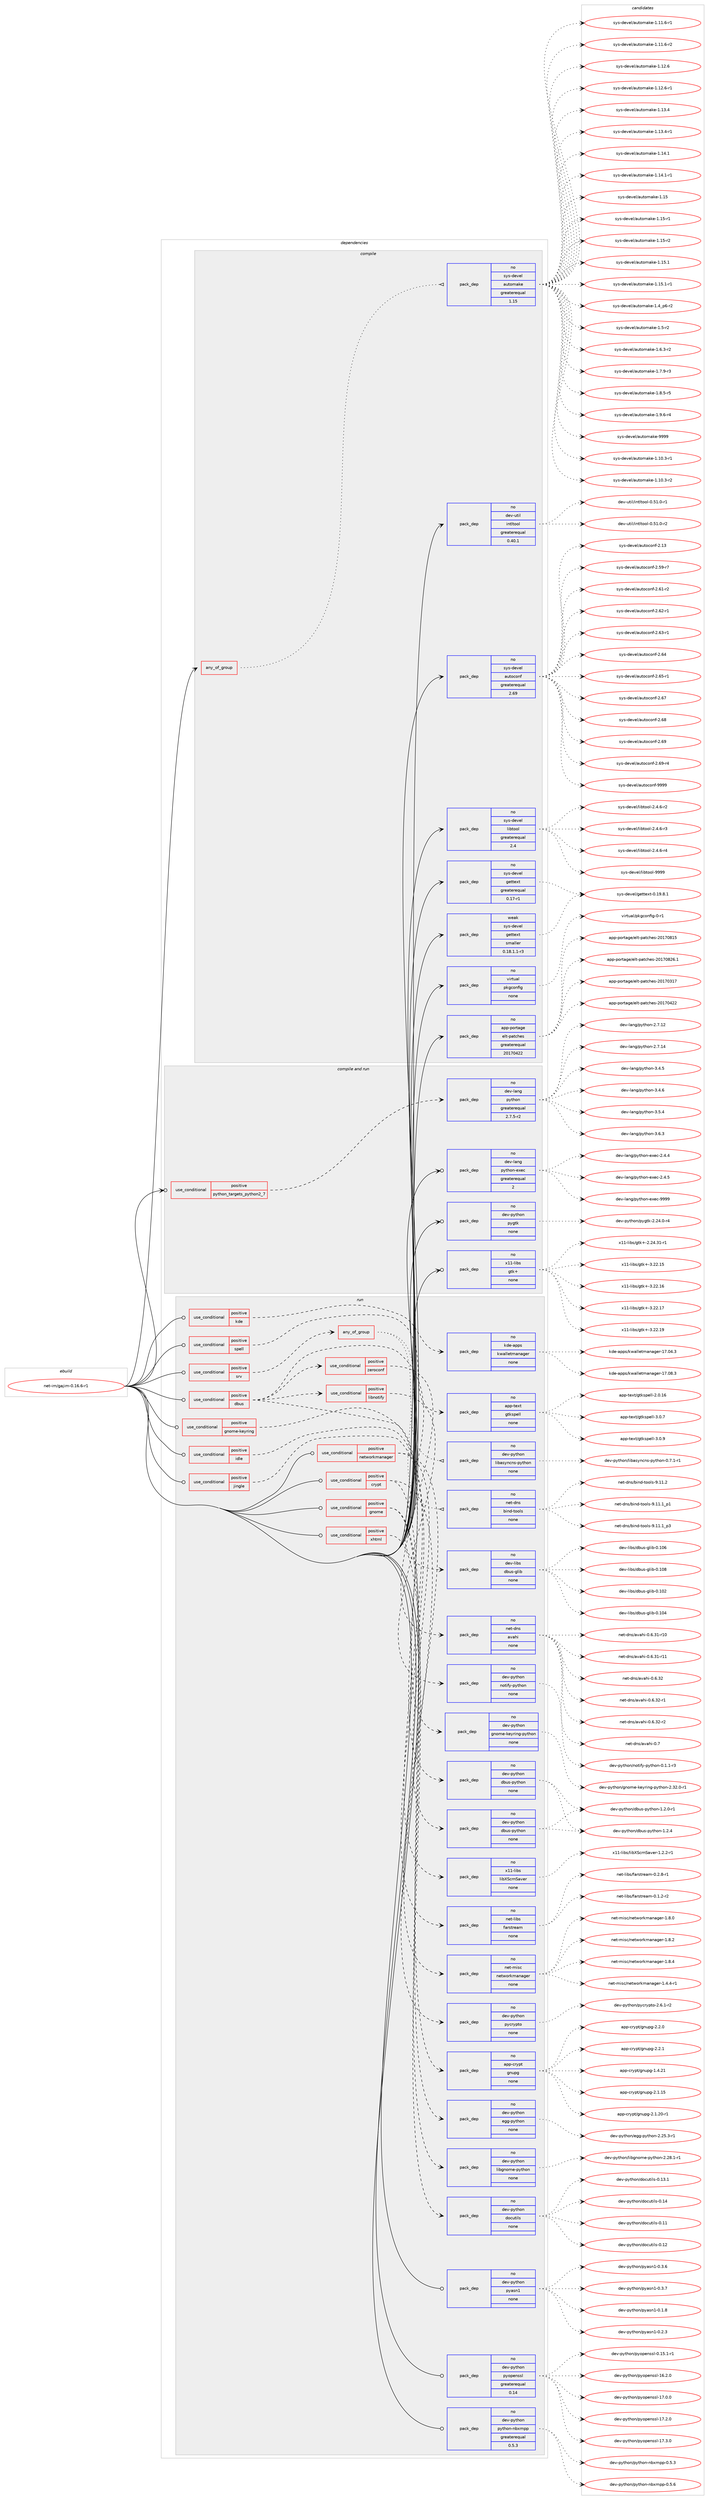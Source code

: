 digraph prolog {

# *************
# Graph options
# *************

newrank=true;
concentrate=true;
compound=true;
graph [rankdir=LR,fontname=Helvetica,fontsize=10,ranksep=1.5];#, ranksep=2.5, nodesep=0.2];
edge  [arrowhead=vee];
node  [fontname=Helvetica,fontsize=10];

# **********
# The ebuild
# **********

subgraph cluster_leftcol {
color=gray;
rank=same;
label=<<i>ebuild</i>>;
id [label="net-im/gajim-0.16.6-r1", color=red, width=4, href="../net-im/gajim-0.16.6-r1.svg"];
}

# ****************
# The dependencies
# ****************

subgraph cluster_midcol {
color=gray;
label=<<i>dependencies</i>>;
subgraph cluster_compile {
fillcolor="#eeeeee";
style=filled;
label=<<i>compile</i>>;
subgraph any6662 {
dependency412419 [label=<<TABLE BORDER="0" CELLBORDER="1" CELLSPACING="0" CELLPADDING="4"><TR><TD CELLPADDING="10">any_of_group</TD></TR></TABLE>>, shape=none, color=red];subgraph pack303533 {
dependency412420 [label=<<TABLE BORDER="0" CELLBORDER="1" CELLSPACING="0" CELLPADDING="4" WIDTH="220"><TR><TD ROWSPAN="6" CELLPADDING="30">pack_dep</TD></TR><TR><TD WIDTH="110">no</TD></TR><TR><TD>sys-devel</TD></TR><TR><TD>automake</TD></TR><TR><TD>greaterequal</TD></TR><TR><TD>1.15</TD></TR></TABLE>>, shape=none, color=blue];
}
dependency412419:e -> dependency412420:w [weight=20,style="dotted",arrowhead="oinv"];
}
id:e -> dependency412419:w [weight=20,style="solid",arrowhead="vee"];
subgraph pack303534 {
dependency412421 [label=<<TABLE BORDER="0" CELLBORDER="1" CELLSPACING="0" CELLPADDING="4" WIDTH="220"><TR><TD ROWSPAN="6" CELLPADDING="30">pack_dep</TD></TR><TR><TD WIDTH="110">no</TD></TR><TR><TD>app-portage</TD></TR><TR><TD>elt-patches</TD></TR><TR><TD>greaterequal</TD></TR><TR><TD>20170422</TD></TR></TABLE>>, shape=none, color=blue];
}
id:e -> dependency412421:w [weight=20,style="solid",arrowhead="vee"];
subgraph pack303535 {
dependency412422 [label=<<TABLE BORDER="0" CELLBORDER="1" CELLSPACING="0" CELLPADDING="4" WIDTH="220"><TR><TD ROWSPAN="6" CELLPADDING="30">pack_dep</TD></TR><TR><TD WIDTH="110">no</TD></TR><TR><TD>dev-util</TD></TR><TR><TD>intltool</TD></TR><TR><TD>greaterequal</TD></TR><TR><TD>0.40.1</TD></TR></TABLE>>, shape=none, color=blue];
}
id:e -> dependency412422:w [weight=20,style="solid",arrowhead="vee"];
subgraph pack303536 {
dependency412423 [label=<<TABLE BORDER="0" CELLBORDER="1" CELLSPACING="0" CELLPADDING="4" WIDTH="220"><TR><TD ROWSPAN="6" CELLPADDING="30">pack_dep</TD></TR><TR><TD WIDTH="110">no</TD></TR><TR><TD>sys-devel</TD></TR><TR><TD>autoconf</TD></TR><TR><TD>greaterequal</TD></TR><TR><TD>2.69</TD></TR></TABLE>>, shape=none, color=blue];
}
id:e -> dependency412423:w [weight=20,style="solid",arrowhead="vee"];
subgraph pack303537 {
dependency412424 [label=<<TABLE BORDER="0" CELLBORDER="1" CELLSPACING="0" CELLPADDING="4" WIDTH="220"><TR><TD ROWSPAN="6" CELLPADDING="30">pack_dep</TD></TR><TR><TD WIDTH="110">no</TD></TR><TR><TD>sys-devel</TD></TR><TR><TD>gettext</TD></TR><TR><TD>greaterequal</TD></TR><TR><TD>0.17-r1</TD></TR></TABLE>>, shape=none, color=blue];
}
id:e -> dependency412424:w [weight=20,style="solid",arrowhead="vee"];
subgraph pack303538 {
dependency412425 [label=<<TABLE BORDER="0" CELLBORDER="1" CELLSPACING="0" CELLPADDING="4" WIDTH="220"><TR><TD ROWSPAN="6" CELLPADDING="30">pack_dep</TD></TR><TR><TD WIDTH="110">no</TD></TR><TR><TD>sys-devel</TD></TR><TR><TD>libtool</TD></TR><TR><TD>greaterequal</TD></TR><TR><TD>2.4</TD></TR></TABLE>>, shape=none, color=blue];
}
id:e -> dependency412425:w [weight=20,style="solid",arrowhead="vee"];
subgraph pack303539 {
dependency412426 [label=<<TABLE BORDER="0" CELLBORDER="1" CELLSPACING="0" CELLPADDING="4" WIDTH="220"><TR><TD ROWSPAN="6" CELLPADDING="30">pack_dep</TD></TR><TR><TD WIDTH="110">no</TD></TR><TR><TD>virtual</TD></TR><TR><TD>pkgconfig</TD></TR><TR><TD>none</TD></TR><TR><TD></TD></TR></TABLE>>, shape=none, color=blue];
}
id:e -> dependency412426:w [weight=20,style="solid",arrowhead="vee"];
subgraph pack303540 {
dependency412427 [label=<<TABLE BORDER="0" CELLBORDER="1" CELLSPACING="0" CELLPADDING="4" WIDTH="220"><TR><TD ROWSPAN="6" CELLPADDING="30">pack_dep</TD></TR><TR><TD WIDTH="110">weak</TD></TR><TR><TD>sys-devel</TD></TR><TR><TD>gettext</TD></TR><TR><TD>smaller</TD></TR><TR><TD>0.18.1.1-r3</TD></TR></TABLE>>, shape=none, color=blue];
}
id:e -> dependency412427:w [weight=20,style="solid",arrowhead="vee"];
}
subgraph cluster_compileandrun {
fillcolor="#eeeeee";
style=filled;
label=<<i>compile and run</i>>;
subgraph cond102036 {
dependency412428 [label=<<TABLE BORDER="0" CELLBORDER="1" CELLSPACING="0" CELLPADDING="4"><TR><TD ROWSPAN="3" CELLPADDING="10">use_conditional</TD></TR><TR><TD>positive</TD></TR><TR><TD>python_targets_python2_7</TD></TR></TABLE>>, shape=none, color=red];
subgraph pack303541 {
dependency412429 [label=<<TABLE BORDER="0" CELLBORDER="1" CELLSPACING="0" CELLPADDING="4" WIDTH="220"><TR><TD ROWSPAN="6" CELLPADDING="30">pack_dep</TD></TR><TR><TD WIDTH="110">no</TD></TR><TR><TD>dev-lang</TD></TR><TR><TD>python</TD></TR><TR><TD>greaterequal</TD></TR><TR><TD>2.7.5-r2</TD></TR></TABLE>>, shape=none, color=blue];
}
dependency412428:e -> dependency412429:w [weight=20,style="dashed",arrowhead="vee"];
}
id:e -> dependency412428:w [weight=20,style="solid",arrowhead="odotvee"];
subgraph pack303542 {
dependency412430 [label=<<TABLE BORDER="0" CELLBORDER="1" CELLSPACING="0" CELLPADDING="4" WIDTH="220"><TR><TD ROWSPAN="6" CELLPADDING="30">pack_dep</TD></TR><TR><TD WIDTH="110">no</TD></TR><TR><TD>dev-lang</TD></TR><TR><TD>python-exec</TD></TR><TR><TD>greaterequal</TD></TR><TR><TD>2</TD></TR></TABLE>>, shape=none, color=blue];
}
id:e -> dependency412430:w [weight=20,style="solid",arrowhead="odotvee"];
subgraph pack303543 {
dependency412431 [label=<<TABLE BORDER="0" CELLBORDER="1" CELLSPACING="0" CELLPADDING="4" WIDTH="220"><TR><TD ROWSPAN="6" CELLPADDING="30">pack_dep</TD></TR><TR><TD WIDTH="110">no</TD></TR><TR><TD>dev-python</TD></TR><TR><TD>pygtk</TD></TR><TR><TD>none</TD></TR><TR><TD></TD></TR></TABLE>>, shape=none, color=blue];
}
id:e -> dependency412431:w [weight=20,style="solid",arrowhead="odotvee"];
subgraph pack303544 {
dependency412432 [label=<<TABLE BORDER="0" CELLBORDER="1" CELLSPACING="0" CELLPADDING="4" WIDTH="220"><TR><TD ROWSPAN="6" CELLPADDING="30">pack_dep</TD></TR><TR><TD WIDTH="110">no</TD></TR><TR><TD>x11-libs</TD></TR><TR><TD>gtk+</TD></TR><TR><TD>none</TD></TR><TR><TD></TD></TR></TABLE>>, shape=none, color=blue];
}
id:e -> dependency412432:w [weight=20,style="solid",arrowhead="odotvee"];
}
subgraph cluster_run {
fillcolor="#eeeeee";
style=filled;
label=<<i>run</i>>;
subgraph cond102037 {
dependency412433 [label=<<TABLE BORDER="0" CELLBORDER="1" CELLSPACING="0" CELLPADDING="4"><TR><TD ROWSPAN="3" CELLPADDING="10">use_conditional</TD></TR><TR><TD>positive</TD></TR><TR><TD>crypt</TD></TR></TABLE>>, shape=none, color=red];
subgraph pack303545 {
dependency412434 [label=<<TABLE BORDER="0" CELLBORDER="1" CELLSPACING="0" CELLPADDING="4" WIDTH="220"><TR><TD ROWSPAN="6" CELLPADDING="30">pack_dep</TD></TR><TR><TD WIDTH="110">no</TD></TR><TR><TD>app-crypt</TD></TR><TR><TD>gnupg</TD></TR><TR><TD>none</TD></TR><TR><TD></TD></TR></TABLE>>, shape=none, color=blue];
}
dependency412433:e -> dependency412434:w [weight=20,style="dashed",arrowhead="vee"];
subgraph pack303546 {
dependency412435 [label=<<TABLE BORDER="0" CELLBORDER="1" CELLSPACING="0" CELLPADDING="4" WIDTH="220"><TR><TD ROWSPAN="6" CELLPADDING="30">pack_dep</TD></TR><TR><TD WIDTH="110">no</TD></TR><TR><TD>dev-python</TD></TR><TR><TD>pycrypto</TD></TR><TR><TD>none</TD></TR><TR><TD></TD></TR></TABLE>>, shape=none, color=blue];
}
dependency412433:e -> dependency412435:w [weight=20,style="dashed",arrowhead="vee"];
}
id:e -> dependency412433:w [weight=20,style="solid",arrowhead="odot"];
subgraph cond102038 {
dependency412436 [label=<<TABLE BORDER="0" CELLBORDER="1" CELLSPACING="0" CELLPADDING="4"><TR><TD ROWSPAN="3" CELLPADDING="10">use_conditional</TD></TR><TR><TD>positive</TD></TR><TR><TD>dbus</TD></TR></TABLE>>, shape=none, color=red];
subgraph pack303547 {
dependency412437 [label=<<TABLE BORDER="0" CELLBORDER="1" CELLSPACING="0" CELLPADDING="4" WIDTH="220"><TR><TD ROWSPAN="6" CELLPADDING="30">pack_dep</TD></TR><TR><TD WIDTH="110">no</TD></TR><TR><TD>dev-python</TD></TR><TR><TD>dbus-python</TD></TR><TR><TD>none</TD></TR><TR><TD></TD></TR></TABLE>>, shape=none, color=blue];
}
dependency412436:e -> dependency412437:w [weight=20,style="dashed",arrowhead="vee"];
subgraph pack303548 {
dependency412438 [label=<<TABLE BORDER="0" CELLBORDER="1" CELLSPACING="0" CELLPADDING="4" WIDTH="220"><TR><TD ROWSPAN="6" CELLPADDING="30">pack_dep</TD></TR><TR><TD WIDTH="110">no</TD></TR><TR><TD>dev-libs</TD></TR><TR><TD>dbus-glib</TD></TR><TR><TD>none</TD></TR><TR><TD></TD></TR></TABLE>>, shape=none, color=blue];
}
dependency412436:e -> dependency412438:w [weight=20,style="dashed",arrowhead="vee"];
subgraph cond102039 {
dependency412439 [label=<<TABLE BORDER="0" CELLBORDER="1" CELLSPACING="0" CELLPADDING="4"><TR><TD ROWSPAN="3" CELLPADDING="10">use_conditional</TD></TR><TR><TD>positive</TD></TR><TR><TD>libnotify</TD></TR></TABLE>>, shape=none, color=red];
subgraph pack303549 {
dependency412440 [label=<<TABLE BORDER="0" CELLBORDER="1" CELLSPACING="0" CELLPADDING="4" WIDTH="220"><TR><TD ROWSPAN="6" CELLPADDING="30">pack_dep</TD></TR><TR><TD WIDTH="110">no</TD></TR><TR><TD>dev-python</TD></TR><TR><TD>notify-python</TD></TR><TR><TD>none</TD></TR><TR><TD></TD></TR></TABLE>>, shape=none, color=blue];
}
dependency412439:e -> dependency412440:w [weight=20,style="dashed",arrowhead="vee"];
}
dependency412436:e -> dependency412439:w [weight=20,style="dashed",arrowhead="vee"];
subgraph cond102040 {
dependency412441 [label=<<TABLE BORDER="0" CELLBORDER="1" CELLSPACING="0" CELLPADDING="4"><TR><TD ROWSPAN="3" CELLPADDING="10">use_conditional</TD></TR><TR><TD>positive</TD></TR><TR><TD>zeroconf</TD></TR></TABLE>>, shape=none, color=red];
subgraph pack303550 {
dependency412442 [label=<<TABLE BORDER="0" CELLBORDER="1" CELLSPACING="0" CELLPADDING="4" WIDTH="220"><TR><TD ROWSPAN="6" CELLPADDING="30">pack_dep</TD></TR><TR><TD WIDTH="110">no</TD></TR><TR><TD>net-dns</TD></TR><TR><TD>avahi</TD></TR><TR><TD>none</TD></TR><TR><TD></TD></TR></TABLE>>, shape=none, color=blue];
}
dependency412441:e -> dependency412442:w [weight=20,style="dashed",arrowhead="vee"];
}
dependency412436:e -> dependency412441:w [weight=20,style="dashed",arrowhead="vee"];
}
id:e -> dependency412436:w [weight=20,style="solid",arrowhead="odot"];
subgraph cond102041 {
dependency412443 [label=<<TABLE BORDER="0" CELLBORDER="1" CELLSPACING="0" CELLPADDING="4"><TR><TD ROWSPAN="3" CELLPADDING="10">use_conditional</TD></TR><TR><TD>positive</TD></TR><TR><TD>gnome</TD></TR></TABLE>>, shape=none, color=red];
subgraph pack303551 {
dependency412444 [label=<<TABLE BORDER="0" CELLBORDER="1" CELLSPACING="0" CELLPADDING="4" WIDTH="220"><TR><TD ROWSPAN="6" CELLPADDING="30">pack_dep</TD></TR><TR><TD WIDTH="110">no</TD></TR><TR><TD>dev-python</TD></TR><TR><TD>libgnome-python</TD></TR><TR><TD>none</TD></TR><TR><TD></TD></TR></TABLE>>, shape=none, color=blue];
}
dependency412443:e -> dependency412444:w [weight=20,style="dashed",arrowhead="vee"];
subgraph pack303552 {
dependency412445 [label=<<TABLE BORDER="0" CELLBORDER="1" CELLSPACING="0" CELLPADDING="4" WIDTH="220"><TR><TD ROWSPAN="6" CELLPADDING="30">pack_dep</TD></TR><TR><TD WIDTH="110">no</TD></TR><TR><TD>dev-python</TD></TR><TR><TD>egg-python</TD></TR><TR><TD>none</TD></TR><TR><TD></TD></TR></TABLE>>, shape=none, color=blue];
}
dependency412443:e -> dependency412445:w [weight=20,style="dashed",arrowhead="vee"];
}
id:e -> dependency412443:w [weight=20,style="solid",arrowhead="odot"];
subgraph cond102042 {
dependency412446 [label=<<TABLE BORDER="0" CELLBORDER="1" CELLSPACING="0" CELLPADDING="4"><TR><TD ROWSPAN="3" CELLPADDING="10">use_conditional</TD></TR><TR><TD>positive</TD></TR><TR><TD>gnome-keyring</TD></TR></TABLE>>, shape=none, color=red];
subgraph pack303553 {
dependency412447 [label=<<TABLE BORDER="0" CELLBORDER="1" CELLSPACING="0" CELLPADDING="4" WIDTH="220"><TR><TD ROWSPAN="6" CELLPADDING="30">pack_dep</TD></TR><TR><TD WIDTH="110">no</TD></TR><TR><TD>dev-python</TD></TR><TR><TD>gnome-keyring-python</TD></TR><TR><TD>none</TD></TR><TR><TD></TD></TR></TABLE>>, shape=none, color=blue];
}
dependency412446:e -> dependency412447:w [weight=20,style="dashed",arrowhead="vee"];
}
id:e -> dependency412446:w [weight=20,style="solid",arrowhead="odot"];
subgraph cond102043 {
dependency412448 [label=<<TABLE BORDER="0" CELLBORDER="1" CELLSPACING="0" CELLPADDING="4"><TR><TD ROWSPAN="3" CELLPADDING="10">use_conditional</TD></TR><TR><TD>positive</TD></TR><TR><TD>idle</TD></TR></TABLE>>, shape=none, color=red];
subgraph pack303554 {
dependency412449 [label=<<TABLE BORDER="0" CELLBORDER="1" CELLSPACING="0" CELLPADDING="4" WIDTH="220"><TR><TD ROWSPAN="6" CELLPADDING="30">pack_dep</TD></TR><TR><TD WIDTH="110">no</TD></TR><TR><TD>x11-libs</TD></TR><TR><TD>libXScrnSaver</TD></TR><TR><TD>none</TD></TR><TR><TD></TD></TR></TABLE>>, shape=none, color=blue];
}
dependency412448:e -> dependency412449:w [weight=20,style="dashed",arrowhead="vee"];
}
id:e -> dependency412448:w [weight=20,style="solid",arrowhead="odot"];
subgraph cond102044 {
dependency412450 [label=<<TABLE BORDER="0" CELLBORDER="1" CELLSPACING="0" CELLPADDING="4"><TR><TD ROWSPAN="3" CELLPADDING="10">use_conditional</TD></TR><TR><TD>positive</TD></TR><TR><TD>jingle</TD></TR></TABLE>>, shape=none, color=red];
subgraph pack303555 {
dependency412451 [label=<<TABLE BORDER="0" CELLBORDER="1" CELLSPACING="0" CELLPADDING="4" WIDTH="220"><TR><TD ROWSPAN="6" CELLPADDING="30">pack_dep</TD></TR><TR><TD WIDTH="110">no</TD></TR><TR><TD>net-libs</TD></TR><TR><TD>farstream</TD></TR><TR><TD>none</TD></TR><TR><TD></TD></TR></TABLE>>, shape=none, color=blue];
}
dependency412450:e -> dependency412451:w [weight=20,style="dashed",arrowhead="vee"];
}
id:e -> dependency412450:w [weight=20,style="solid",arrowhead="odot"];
subgraph cond102045 {
dependency412452 [label=<<TABLE BORDER="0" CELLBORDER="1" CELLSPACING="0" CELLPADDING="4"><TR><TD ROWSPAN="3" CELLPADDING="10">use_conditional</TD></TR><TR><TD>positive</TD></TR><TR><TD>kde</TD></TR></TABLE>>, shape=none, color=red];
subgraph pack303556 {
dependency412453 [label=<<TABLE BORDER="0" CELLBORDER="1" CELLSPACING="0" CELLPADDING="4" WIDTH="220"><TR><TD ROWSPAN="6" CELLPADDING="30">pack_dep</TD></TR><TR><TD WIDTH="110">no</TD></TR><TR><TD>kde-apps</TD></TR><TR><TD>kwalletmanager</TD></TR><TR><TD>none</TD></TR><TR><TD></TD></TR></TABLE>>, shape=none, color=blue];
}
dependency412452:e -> dependency412453:w [weight=20,style="dashed",arrowhead="vee"];
}
id:e -> dependency412452:w [weight=20,style="solid",arrowhead="odot"];
subgraph cond102046 {
dependency412454 [label=<<TABLE BORDER="0" CELLBORDER="1" CELLSPACING="0" CELLPADDING="4"><TR><TD ROWSPAN="3" CELLPADDING="10">use_conditional</TD></TR><TR><TD>positive</TD></TR><TR><TD>networkmanager</TD></TR></TABLE>>, shape=none, color=red];
subgraph pack303557 {
dependency412455 [label=<<TABLE BORDER="0" CELLBORDER="1" CELLSPACING="0" CELLPADDING="4" WIDTH="220"><TR><TD ROWSPAN="6" CELLPADDING="30">pack_dep</TD></TR><TR><TD WIDTH="110">no</TD></TR><TR><TD>dev-python</TD></TR><TR><TD>dbus-python</TD></TR><TR><TD>none</TD></TR><TR><TD></TD></TR></TABLE>>, shape=none, color=blue];
}
dependency412454:e -> dependency412455:w [weight=20,style="dashed",arrowhead="vee"];
subgraph pack303558 {
dependency412456 [label=<<TABLE BORDER="0" CELLBORDER="1" CELLSPACING="0" CELLPADDING="4" WIDTH="220"><TR><TD ROWSPAN="6" CELLPADDING="30">pack_dep</TD></TR><TR><TD WIDTH="110">no</TD></TR><TR><TD>net-misc</TD></TR><TR><TD>networkmanager</TD></TR><TR><TD>none</TD></TR><TR><TD></TD></TR></TABLE>>, shape=none, color=blue];
}
dependency412454:e -> dependency412456:w [weight=20,style="dashed",arrowhead="vee"];
}
id:e -> dependency412454:w [weight=20,style="solid",arrowhead="odot"];
subgraph cond102047 {
dependency412457 [label=<<TABLE BORDER="0" CELLBORDER="1" CELLSPACING="0" CELLPADDING="4"><TR><TD ROWSPAN="3" CELLPADDING="10">use_conditional</TD></TR><TR><TD>positive</TD></TR><TR><TD>spell</TD></TR></TABLE>>, shape=none, color=red];
subgraph pack303559 {
dependency412458 [label=<<TABLE BORDER="0" CELLBORDER="1" CELLSPACING="0" CELLPADDING="4" WIDTH="220"><TR><TD ROWSPAN="6" CELLPADDING="30">pack_dep</TD></TR><TR><TD WIDTH="110">no</TD></TR><TR><TD>app-text</TD></TR><TR><TD>gtkspell</TD></TR><TR><TD>none</TD></TR><TR><TD></TD></TR></TABLE>>, shape=none, color=blue];
}
dependency412457:e -> dependency412458:w [weight=20,style="dashed",arrowhead="vee"];
}
id:e -> dependency412457:w [weight=20,style="solid",arrowhead="odot"];
subgraph cond102048 {
dependency412459 [label=<<TABLE BORDER="0" CELLBORDER="1" CELLSPACING="0" CELLPADDING="4"><TR><TD ROWSPAN="3" CELLPADDING="10">use_conditional</TD></TR><TR><TD>positive</TD></TR><TR><TD>srv</TD></TR></TABLE>>, shape=none, color=red];
subgraph any6663 {
dependency412460 [label=<<TABLE BORDER="0" CELLBORDER="1" CELLSPACING="0" CELLPADDING="4"><TR><TD CELLPADDING="10">any_of_group</TD></TR></TABLE>>, shape=none, color=red];subgraph pack303560 {
dependency412461 [label=<<TABLE BORDER="0" CELLBORDER="1" CELLSPACING="0" CELLPADDING="4" WIDTH="220"><TR><TD ROWSPAN="6" CELLPADDING="30">pack_dep</TD></TR><TR><TD WIDTH="110">no</TD></TR><TR><TD>dev-python</TD></TR><TR><TD>libasyncns-python</TD></TR><TR><TD>none</TD></TR><TR><TD></TD></TR></TABLE>>, shape=none, color=blue];
}
dependency412460:e -> dependency412461:w [weight=20,style="dotted",arrowhead="oinv"];
subgraph pack303561 {
dependency412462 [label=<<TABLE BORDER="0" CELLBORDER="1" CELLSPACING="0" CELLPADDING="4" WIDTH="220"><TR><TD ROWSPAN="6" CELLPADDING="30">pack_dep</TD></TR><TR><TD WIDTH="110">no</TD></TR><TR><TD>net-dns</TD></TR><TR><TD>bind-tools</TD></TR><TR><TD>none</TD></TR><TR><TD></TD></TR></TABLE>>, shape=none, color=blue];
}
dependency412460:e -> dependency412462:w [weight=20,style="dotted",arrowhead="oinv"];
}
dependency412459:e -> dependency412460:w [weight=20,style="dashed",arrowhead="vee"];
}
id:e -> dependency412459:w [weight=20,style="solid",arrowhead="odot"];
subgraph cond102049 {
dependency412463 [label=<<TABLE BORDER="0" CELLBORDER="1" CELLSPACING="0" CELLPADDING="4"><TR><TD ROWSPAN="3" CELLPADDING="10">use_conditional</TD></TR><TR><TD>positive</TD></TR><TR><TD>xhtml</TD></TR></TABLE>>, shape=none, color=red];
subgraph pack303562 {
dependency412464 [label=<<TABLE BORDER="0" CELLBORDER="1" CELLSPACING="0" CELLPADDING="4" WIDTH="220"><TR><TD ROWSPAN="6" CELLPADDING="30">pack_dep</TD></TR><TR><TD WIDTH="110">no</TD></TR><TR><TD>dev-python</TD></TR><TR><TD>docutils</TD></TR><TR><TD>none</TD></TR><TR><TD></TD></TR></TABLE>>, shape=none, color=blue];
}
dependency412463:e -> dependency412464:w [weight=20,style="dashed",arrowhead="vee"];
}
id:e -> dependency412463:w [weight=20,style="solid",arrowhead="odot"];
subgraph pack303563 {
dependency412465 [label=<<TABLE BORDER="0" CELLBORDER="1" CELLSPACING="0" CELLPADDING="4" WIDTH="220"><TR><TD ROWSPAN="6" CELLPADDING="30">pack_dep</TD></TR><TR><TD WIDTH="110">no</TD></TR><TR><TD>dev-python</TD></TR><TR><TD>pyasn1</TD></TR><TR><TD>none</TD></TR><TR><TD></TD></TR></TABLE>>, shape=none, color=blue];
}
id:e -> dependency412465:w [weight=20,style="solid",arrowhead="odot"];
subgraph pack303564 {
dependency412466 [label=<<TABLE BORDER="0" CELLBORDER="1" CELLSPACING="0" CELLPADDING="4" WIDTH="220"><TR><TD ROWSPAN="6" CELLPADDING="30">pack_dep</TD></TR><TR><TD WIDTH="110">no</TD></TR><TR><TD>dev-python</TD></TR><TR><TD>pyopenssl</TD></TR><TR><TD>greaterequal</TD></TR><TR><TD>0.14</TD></TR></TABLE>>, shape=none, color=blue];
}
id:e -> dependency412466:w [weight=20,style="solid",arrowhead="odot"];
subgraph pack303565 {
dependency412467 [label=<<TABLE BORDER="0" CELLBORDER="1" CELLSPACING="0" CELLPADDING="4" WIDTH="220"><TR><TD ROWSPAN="6" CELLPADDING="30">pack_dep</TD></TR><TR><TD WIDTH="110">no</TD></TR><TR><TD>dev-python</TD></TR><TR><TD>python-nbxmpp</TD></TR><TR><TD>greaterequal</TD></TR><TR><TD>0.5.3</TD></TR></TABLE>>, shape=none, color=blue];
}
id:e -> dependency412467:w [weight=20,style="solid",arrowhead="odot"];
}
}

# **************
# The candidates
# **************

subgraph cluster_choices {
rank=same;
color=gray;
label=<<i>candidates</i>>;

subgraph choice303533 {
color=black;
nodesep=1;
choice11512111545100101118101108479711711611110997107101454946494846514511449 [label="sys-devel/automake-1.10.3-r1", color=red, width=4,href="../sys-devel/automake-1.10.3-r1.svg"];
choice11512111545100101118101108479711711611110997107101454946494846514511450 [label="sys-devel/automake-1.10.3-r2", color=red, width=4,href="../sys-devel/automake-1.10.3-r2.svg"];
choice11512111545100101118101108479711711611110997107101454946494946544511449 [label="sys-devel/automake-1.11.6-r1", color=red, width=4,href="../sys-devel/automake-1.11.6-r1.svg"];
choice11512111545100101118101108479711711611110997107101454946494946544511450 [label="sys-devel/automake-1.11.6-r2", color=red, width=4,href="../sys-devel/automake-1.11.6-r2.svg"];
choice1151211154510010111810110847971171161111099710710145494649504654 [label="sys-devel/automake-1.12.6", color=red, width=4,href="../sys-devel/automake-1.12.6.svg"];
choice11512111545100101118101108479711711611110997107101454946495046544511449 [label="sys-devel/automake-1.12.6-r1", color=red, width=4,href="../sys-devel/automake-1.12.6-r1.svg"];
choice1151211154510010111810110847971171161111099710710145494649514652 [label="sys-devel/automake-1.13.4", color=red, width=4,href="../sys-devel/automake-1.13.4.svg"];
choice11512111545100101118101108479711711611110997107101454946495146524511449 [label="sys-devel/automake-1.13.4-r1", color=red, width=4,href="../sys-devel/automake-1.13.4-r1.svg"];
choice1151211154510010111810110847971171161111099710710145494649524649 [label="sys-devel/automake-1.14.1", color=red, width=4,href="../sys-devel/automake-1.14.1.svg"];
choice11512111545100101118101108479711711611110997107101454946495246494511449 [label="sys-devel/automake-1.14.1-r1", color=red, width=4,href="../sys-devel/automake-1.14.1-r1.svg"];
choice115121115451001011181011084797117116111109971071014549464953 [label="sys-devel/automake-1.15", color=red, width=4,href="../sys-devel/automake-1.15.svg"];
choice1151211154510010111810110847971171161111099710710145494649534511449 [label="sys-devel/automake-1.15-r1", color=red, width=4,href="../sys-devel/automake-1.15-r1.svg"];
choice1151211154510010111810110847971171161111099710710145494649534511450 [label="sys-devel/automake-1.15-r2", color=red, width=4,href="../sys-devel/automake-1.15-r2.svg"];
choice1151211154510010111810110847971171161111099710710145494649534649 [label="sys-devel/automake-1.15.1", color=red, width=4,href="../sys-devel/automake-1.15.1.svg"];
choice11512111545100101118101108479711711611110997107101454946495346494511449 [label="sys-devel/automake-1.15.1-r1", color=red, width=4,href="../sys-devel/automake-1.15.1-r1.svg"];
choice115121115451001011181011084797117116111109971071014549465295112544511450 [label="sys-devel/automake-1.4_p6-r2", color=red, width=4,href="../sys-devel/automake-1.4_p6-r2.svg"];
choice11512111545100101118101108479711711611110997107101454946534511450 [label="sys-devel/automake-1.5-r2", color=red, width=4,href="../sys-devel/automake-1.5-r2.svg"];
choice115121115451001011181011084797117116111109971071014549465446514511450 [label="sys-devel/automake-1.6.3-r2", color=red, width=4,href="../sys-devel/automake-1.6.3-r2.svg"];
choice115121115451001011181011084797117116111109971071014549465546574511451 [label="sys-devel/automake-1.7.9-r3", color=red, width=4,href="../sys-devel/automake-1.7.9-r3.svg"];
choice115121115451001011181011084797117116111109971071014549465646534511453 [label="sys-devel/automake-1.8.5-r5", color=red, width=4,href="../sys-devel/automake-1.8.5-r5.svg"];
choice115121115451001011181011084797117116111109971071014549465746544511452 [label="sys-devel/automake-1.9.6-r4", color=red, width=4,href="../sys-devel/automake-1.9.6-r4.svg"];
choice115121115451001011181011084797117116111109971071014557575757 [label="sys-devel/automake-9999", color=red, width=4,href="../sys-devel/automake-9999.svg"];
dependency412420:e -> choice11512111545100101118101108479711711611110997107101454946494846514511449:w [style=dotted,weight="100"];
dependency412420:e -> choice11512111545100101118101108479711711611110997107101454946494846514511450:w [style=dotted,weight="100"];
dependency412420:e -> choice11512111545100101118101108479711711611110997107101454946494946544511449:w [style=dotted,weight="100"];
dependency412420:e -> choice11512111545100101118101108479711711611110997107101454946494946544511450:w [style=dotted,weight="100"];
dependency412420:e -> choice1151211154510010111810110847971171161111099710710145494649504654:w [style=dotted,weight="100"];
dependency412420:e -> choice11512111545100101118101108479711711611110997107101454946495046544511449:w [style=dotted,weight="100"];
dependency412420:e -> choice1151211154510010111810110847971171161111099710710145494649514652:w [style=dotted,weight="100"];
dependency412420:e -> choice11512111545100101118101108479711711611110997107101454946495146524511449:w [style=dotted,weight="100"];
dependency412420:e -> choice1151211154510010111810110847971171161111099710710145494649524649:w [style=dotted,weight="100"];
dependency412420:e -> choice11512111545100101118101108479711711611110997107101454946495246494511449:w [style=dotted,weight="100"];
dependency412420:e -> choice115121115451001011181011084797117116111109971071014549464953:w [style=dotted,weight="100"];
dependency412420:e -> choice1151211154510010111810110847971171161111099710710145494649534511449:w [style=dotted,weight="100"];
dependency412420:e -> choice1151211154510010111810110847971171161111099710710145494649534511450:w [style=dotted,weight="100"];
dependency412420:e -> choice1151211154510010111810110847971171161111099710710145494649534649:w [style=dotted,weight="100"];
dependency412420:e -> choice11512111545100101118101108479711711611110997107101454946495346494511449:w [style=dotted,weight="100"];
dependency412420:e -> choice115121115451001011181011084797117116111109971071014549465295112544511450:w [style=dotted,weight="100"];
dependency412420:e -> choice11512111545100101118101108479711711611110997107101454946534511450:w [style=dotted,weight="100"];
dependency412420:e -> choice115121115451001011181011084797117116111109971071014549465446514511450:w [style=dotted,weight="100"];
dependency412420:e -> choice115121115451001011181011084797117116111109971071014549465546574511451:w [style=dotted,weight="100"];
dependency412420:e -> choice115121115451001011181011084797117116111109971071014549465646534511453:w [style=dotted,weight="100"];
dependency412420:e -> choice115121115451001011181011084797117116111109971071014549465746544511452:w [style=dotted,weight="100"];
dependency412420:e -> choice115121115451001011181011084797117116111109971071014557575757:w [style=dotted,weight="100"];
}
subgraph choice303534 {
color=black;
nodesep=1;
choice97112112451121111141169710310147101108116451129711699104101115455048495548514955 [label="app-portage/elt-patches-20170317", color=red, width=4,href="../app-portage/elt-patches-20170317.svg"];
choice97112112451121111141169710310147101108116451129711699104101115455048495548525050 [label="app-portage/elt-patches-20170422", color=red, width=4,href="../app-portage/elt-patches-20170422.svg"];
choice97112112451121111141169710310147101108116451129711699104101115455048495548564953 [label="app-portage/elt-patches-20170815", color=red, width=4,href="../app-portage/elt-patches-20170815.svg"];
choice971121124511211111411697103101471011081164511297116991041011154550484955485650544649 [label="app-portage/elt-patches-20170826.1", color=red, width=4,href="../app-portage/elt-patches-20170826.1.svg"];
dependency412421:e -> choice97112112451121111141169710310147101108116451129711699104101115455048495548514955:w [style=dotted,weight="100"];
dependency412421:e -> choice97112112451121111141169710310147101108116451129711699104101115455048495548525050:w [style=dotted,weight="100"];
dependency412421:e -> choice97112112451121111141169710310147101108116451129711699104101115455048495548564953:w [style=dotted,weight="100"];
dependency412421:e -> choice971121124511211111411697103101471011081164511297116991041011154550484955485650544649:w [style=dotted,weight="100"];
}
subgraph choice303535 {
color=black;
nodesep=1;
choice1001011184511711610510847105110116108116111111108454846534946484511449 [label="dev-util/intltool-0.51.0-r1", color=red, width=4,href="../dev-util/intltool-0.51.0-r1.svg"];
choice1001011184511711610510847105110116108116111111108454846534946484511450 [label="dev-util/intltool-0.51.0-r2", color=red, width=4,href="../dev-util/intltool-0.51.0-r2.svg"];
dependency412422:e -> choice1001011184511711610510847105110116108116111111108454846534946484511449:w [style=dotted,weight="100"];
dependency412422:e -> choice1001011184511711610510847105110116108116111111108454846534946484511450:w [style=dotted,weight="100"];
}
subgraph choice303536 {
color=black;
nodesep=1;
choice115121115451001011181011084797117116111991111101024550464951 [label="sys-devel/autoconf-2.13", color=red, width=4,href="../sys-devel/autoconf-2.13.svg"];
choice1151211154510010111810110847971171161119911111010245504653574511455 [label="sys-devel/autoconf-2.59-r7", color=red, width=4,href="../sys-devel/autoconf-2.59-r7.svg"];
choice1151211154510010111810110847971171161119911111010245504654494511450 [label="sys-devel/autoconf-2.61-r2", color=red, width=4,href="../sys-devel/autoconf-2.61-r2.svg"];
choice1151211154510010111810110847971171161119911111010245504654504511449 [label="sys-devel/autoconf-2.62-r1", color=red, width=4,href="../sys-devel/autoconf-2.62-r1.svg"];
choice1151211154510010111810110847971171161119911111010245504654514511449 [label="sys-devel/autoconf-2.63-r1", color=red, width=4,href="../sys-devel/autoconf-2.63-r1.svg"];
choice115121115451001011181011084797117116111991111101024550465452 [label="sys-devel/autoconf-2.64", color=red, width=4,href="../sys-devel/autoconf-2.64.svg"];
choice1151211154510010111810110847971171161119911111010245504654534511449 [label="sys-devel/autoconf-2.65-r1", color=red, width=4,href="../sys-devel/autoconf-2.65-r1.svg"];
choice115121115451001011181011084797117116111991111101024550465455 [label="sys-devel/autoconf-2.67", color=red, width=4,href="../sys-devel/autoconf-2.67.svg"];
choice115121115451001011181011084797117116111991111101024550465456 [label="sys-devel/autoconf-2.68", color=red, width=4,href="../sys-devel/autoconf-2.68.svg"];
choice115121115451001011181011084797117116111991111101024550465457 [label="sys-devel/autoconf-2.69", color=red, width=4,href="../sys-devel/autoconf-2.69.svg"];
choice1151211154510010111810110847971171161119911111010245504654574511452 [label="sys-devel/autoconf-2.69-r4", color=red, width=4,href="../sys-devel/autoconf-2.69-r4.svg"];
choice115121115451001011181011084797117116111991111101024557575757 [label="sys-devel/autoconf-9999", color=red, width=4,href="../sys-devel/autoconf-9999.svg"];
dependency412423:e -> choice115121115451001011181011084797117116111991111101024550464951:w [style=dotted,weight="100"];
dependency412423:e -> choice1151211154510010111810110847971171161119911111010245504653574511455:w [style=dotted,weight="100"];
dependency412423:e -> choice1151211154510010111810110847971171161119911111010245504654494511450:w [style=dotted,weight="100"];
dependency412423:e -> choice1151211154510010111810110847971171161119911111010245504654504511449:w [style=dotted,weight="100"];
dependency412423:e -> choice1151211154510010111810110847971171161119911111010245504654514511449:w [style=dotted,weight="100"];
dependency412423:e -> choice115121115451001011181011084797117116111991111101024550465452:w [style=dotted,weight="100"];
dependency412423:e -> choice1151211154510010111810110847971171161119911111010245504654534511449:w [style=dotted,weight="100"];
dependency412423:e -> choice115121115451001011181011084797117116111991111101024550465455:w [style=dotted,weight="100"];
dependency412423:e -> choice115121115451001011181011084797117116111991111101024550465456:w [style=dotted,weight="100"];
dependency412423:e -> choice115121115451001011181011084797117116111991111101024550465457:w [style=dotted,weight="100"];
dependency412423:e -> choice1151211154510010111810110847971171161119911111010245504654574511452:w [style=dotted,weight="100"];
dependency412423:e -> choice115121115451001011181011084797117116111991111101024557575757:w [style=dotted,weight="100"];
}
subgraph choice303537 {
color=black;
nodesep=1;
choice1151211154510010111810110847103101116116101120116454846495746564649 [label="sys-devel/gettext-0.19.8.1", color=red, width=4,href="../sys-devel/gettext-0.19.8.1.svg"];
dependency412424:e -> choice1151211154510010111810110847103101116116101120116454846495746564649:w [style=dotted,weight="100"];
}
subgraph choice303538 {
color=black;
nodesep=1;
choice1151211154510010111810110847108105981161111111084550465246544511450 [label="sys-devel/libtool-2.4.6-r2", color=red, width=4,href="../sys-devel/libtool-2.4.6-r2.svg"];
choice1151211154510010111810110847108105981161111111084550465246544511451 [label="sys-devel/libtool-2.4.6-r3", color=red, width=4,href="../sys-devel/libtool-2.4.6-r3.svg"];
choice1151211154510010111810110847108105981161111111084550465246544511452 [label="sys-devel/libtool-2.4.6-r4", color=red, width=4,href="../sys-devel/libtool-2.4.6-r4.svg"];
choice1151211154510010111810110847108105981161111111084557575757 [label="sys-devel/libtool-9999", color=red, width=4,href="../sys-devel/libtool-9999.svg"];
dependency412425:e -> choice1151211154510010111810110847108105981161111111084550465246544511450:w [style=dotted,weight="100"];
dependency412425:e -> choice1151211154510010111810110847108105981161111111084550465246544511451:w [style=dotted,weight="100"];
dependency412425:e -> choice1151211154510010111810110847108105981161111111084550465246544511452:w [style=dotted,weight="100"];
dependency412425:e -> choice1151211154510010111810110847108105981161111111084557575757:w [style=dotted,weight="100"];
}
subgraph choice303539 {
color=black;
nodesep=1;
choice11810511411611797108471121071039911111010210510345484511449 [label="virtual/pkgconfig-0-r1", color=red, width=4,href="../virtual/pkgconfig-0-r1.svg"];
dependency412426:e -> choice11810511411611797108471121071039911111010210510345484511449:w [style=dotted,weight="100"];
}
subgraph choice303540 {
color=black;
nodesep=1;
choice1151211154510010111810110847103101116116101120116454846495746564649 [label="sys-devel/gettext-0.19.8.1", color=red, width=4,href="../sys-devel/gettext-0.19.8.1.svg"];
dependency412427:e -> choice1151211154510010111810110847103101116116101120116454846495746564649:w [style=dotted,weight="100"];
}
subgraph choice303541 {
color=black;
nodesep=1;
choice10010111845108971101034711212111610411111045504655464950 [label="dev-lang/python-2.7.12", color=red, width=4,href="../dev-lang/python-2.7.12.svg"];
choice10010111845108971101034711212111610411111045504655464952 [label="dev-lang/python-2.7.14", color=red, width=4,href="../dev-lang/python-2.7.14.svg"];
choice100101118451089711010347112121116104111110455146524653 [label="dev-lang/python-3.4.5", color=red, width=4,href="../dev-lang/python-3.4.5.svg"];
choice100101118451089711010347112121116104111110455146524654 [label="dev-lang/python-3.4.6", color=red, width=4,href="../dev-lang/python-3.4.6.svg"];
choice100101118451089711010347112121116104111110455146534652 [label="dev-lang/python-3.5.4", color=red, width=4,href="../dev-lang/python-3.5.4.svg"];
choice100101118451089711010347112121116104111110455146544651 [label="dev-lang/python-3.6.3", color=red, width=4,href="../dev-lang/python-3.6.3.svg"];
dependency412429:e -> choice10010111845108971101034711212111610411111045504655464950:w [style=dotted,weight="100"];
dependency412429:e -> choice10010111845108971101034711212111610411111045504655464952:w [style=dotted,weight="100"];
dependency412429:e -> choice100101118451089711010347112121116104111110455146524653:w [style=dotted,weight="100"];
dependency412429:e -> choice100101118451089711010347112121116104111110455146524654:w [style=dotted,weight="100"];
dependency412429:e -> choice100101118451089711010347112121116104111110455146534652:w [style=dotted,weight="100"];
dependency412429:e -> choice100101118451089711010347112121116104111110455146544651:w [style=dotted,weight="100"];
}
subgraph choice303542 {
color=black;
nodesep=1;
choice1001011184510897110103471121211161041111104510112010199455046524652 [label="dev-lang/python-exec-2.4.4", color=red, width=4,href="../dev-lang/python-exec-2.4.4.svg"];
choice1001011184510897110103471121211161041111104510112010199455046524653 [label="dev-lang/python-exec-2.4.5", color=red, width=4,href="../dev-lang/python-exec-2.4.5.svg"];
choice10010111845108971101034711212111610411111045101120101994557575757 [label="dev-lang/python-exec-9999", color=red, width=4,href="../dev-lang/python-exec-9999.svg"];
dependency412430:e -> choice1001011184510897110103471121211161041111104510112010199455046524652:w [style=dotted,weight="100"];
dependency412430:e -> choice1001011184510897110103471121211161041111104510112010199455046524653:w [style=dotted,weight="100"];
dependency412430:e -> choice10010111845108971101034711212111610411111045101120101994557575757:w [style=dotted,weight="100"];
}
subgraph choice303543 {
color=black;
nodesep=1;
choice1001011184511212111610411111047112121103116107455046505246484511452 [label="dev-python/pygtk-2.24.0-r4", color=red, width=4,href="../dev-python/pygtk-2.24.0-r4.svg"];
dependency412431:e -> choice1001011184511212111610411111047112121103116107455046505246484511452:w [style=dotted,weight="100"];
}
subgraph choice303544 {
color=black;
nodesep=1;
choice12049494510810598115471031161074345504650524651494511449 [label="x11-libs/gtk+-2.24.31-r1", color=red, width=4,href="../x11-libs/gtk+-2.24.31-r1.svg"];
choice1204949451081059811547103116107434551465050464953 [label="x11-libs/gtk+-3.22.15", color=red, width=4,href="../x11-libs/gtk+-3.22.15.svg"];
choice1204949451081059811547103116107434551465050464954 [label="x11-libs/gtk+-3.22.16", color=red, width=4,href="../x11-libs/gtk+-3.22.16.svg"];
choice1204949451081059811547103116107434551465050464955 [label="x11-libs/gtk+-3.22.17", color=red, width=4,href="../x11-libs/gtk+-3.22.17.svg"];
choice1204949451081059811547103116107434551465050464957 [label="x11-libs/gtk+-3.22.19", color=red, width=4,href="../x11-libs/gtk+-3.22.19.svg"];
dependency412432:e -> choice12049494510810598115471031161074345504650524651494511449:w [style=dotted,weight="100"];
dependency412432:e -> choice1204949451081059811547103116107434551465050464953:w [style=dotted,weight="100"];
dependency412432:e -> choice1204949451081059811547103116107434551465050464954:w [style=dotted,weight="100"];
dependency412432:e -> choice1204949451081059811547103116107434551465050464955:w [style=dotted,weight="100"];
dependency412432:e -> choice1204949451081059811547103116107434551465050464957:w [style=dotted,weight="100"];
}
subgraph choice303545 {
color=black;
nodesep=1;
choice9711211245991141211121164710311011711210345494652465049 [label="app-crypt/gnupg-1.4.21", color=red, width=4,href="../app-crypt/gnupg-1.4.21.svg"];
choice9711211245991141211121164710311011711210345504649464953 [label="app-crypt/gnupg-2.1.15", color=red, width=4,href="../app-crypt/gnupg-2.1.15.svg"];
choice97112112459911412111211647103110117112103455046494650484511449 [label="app-crypt/gnupg-2.1.20-r1", color=red, width=4,href="../app-crypt/gnupg-2.1.20-r1.svg"];
choice97112112459911412111211647103110117112103455046504648 [label="app-crypt/gnupg-2.2.0", color=red, width=4,href="../app-crypt/gnupg-2.2.0.svg"];
choice97112112459911412111211647103110117112103455046504649 [label="app-crypt/gnupg-2.2.1", color=red, width=4,href="../app-crypt/gnupg-2.2.1.svg"];
dependency412434:e -> choice9711211245991141211121164710311011711210345494652465049:w [style=dotted,weight="100"];
dependency412434:e -> choice9711211245991141211121164710311011711210345504649464953:w [style=dotted,weight="100"];
dependency412434:e -> choice97112112459911412111211647103110117112103455046494650484511449:w [style=dotted,weight="100"];
dependency412434:e -> choice97112112459911412111211647103110117112103455046504648:w [style=dotted,weight="100"];
dependency412434:e -> choice97112112459911412111211647103110117112103455046504649:w [style=dotted,weight="100"];
}
subgraph choice303546 {
color=black;
nodesep=1;
choice1001011184511212111610411111047112121991141211121161114550465446494511450 [label="dev-python/pycrypto-2.6.1-r2", color=red, width=4,href="../dev-python/pycrypto-2.6.1-r2.svg"];
dependency412435:e -> choice1001011184511212111610411111047112121991141211121161114550465446494511450:w [style=dotted,weight="100"];
}
subgraph choice303547 {
color=black;
nodesep=1;
choice100101118451121211161041111104710098117115451121211161041111104549465046484511449 [label="dev-python/dbus-python-1.2.0-r1", color=red, width=4,href="../dev-python/dbus-python-1.2.0-r1.svg"];
choice10010111845112121116104111110471009811711545112121116104111110454946504652 [label="dev-python/dbus-python-1.2.4", color=red, width=4,href="../dev-python/dbus-python-1.2.4.svg"];
dependency412437:e -> choice100101118451121211161041111104710098117115451121211161041111104549465046484511449:w [style=dotted,weight="100"];
dependency412437:e -> choice10010111845112121116104111110471009811711545112121116104111110454946504652:w [style=dotted,weight="100"];
}
subgraph choice303548 {
color=black;
nodesep=1;
choice100101118451081059811547100981171154510310810598454846494850 [label="dev-libs/dbus-glib-0.102", color=red, width=4,href="../dev-libs/dbus-glib-0.102.svg"];
choice100101118451081059811547100981171154510310810598454846494852 [label="dev-libs/dbus-glib-0.104", color=red, width=4,href="../dev-libs/dbus-glib-0.104.svg"];
choice100101118451081059811547100981171154510310810598454846494854 [label="dev-libs/dbus-glib-0.106", color=red, width=4,href="../dev-libs/dbus-glib-0.106.svg"];
choice100101118451081059811547100981171154510310810598454846494856 [label="dev-libs/dbus-glib-0.108", color=red, width=4,href="../dev-libs/dbus-glib-0.108.svg"];
dependency412438:e -> choice100101118451081059811547100981171154510310810598454846494850:w [style=dotted,weight="100"];
dependency412438:e -> choice100101118451081059811547100981171154510310810598454846494852:w [style=dotted,weight="100"];
dependency412438:e -> choice100101118451081059811547100981171154510310810598454846494854:w [style=dotted,weight="100"];
dependency412438:e -> choice100101118451081059811547100981171154510310810598454846494856:w [style=dotted,weight="100"];
}
subgraph choice303549 {
color=black;
nodesep=1;
choice1001011184511212111610411111047110111116105102121451121211161041111104548464946494511451 [label="dev-python/notify-python-0.1.1-r3", color=red, width=4,href="../dev-python/notify-python-0.1.1-r3.svg"];
dependency412440:e -> choice1001011184511212111610411111047110111116105102121451121211161041111104548464946494511451:w [style=dotted,weight="100"];
}
subgraph choice303550 {
color=black;
nodesep=1;
choice1101011164510011011547971189710410545484654465149451144948 [label="net-dns/avahi-0.6.31-r10", color=red, width=4,href="../net-dns/avahi-0.6.31-r10.svg"];
choice1101011164510011011547971189710410545484654465149451144949 [label="net-dns/avahi-0.6.31-r11", color=red, width=4,href="../net-dns/avahi-0.6.31-r11.svg"];
choice1101011164510011011547971189710410545484654465150 [label="net-dns/avahi-0.6.32", color=red, width=4,href="../net-dns/avahi-0.6.32.svg"];
choice11010111645100110115479711897104105454846544651504511449 [label="net-dns/avahi-0.6.32-r1", color=red, width=4,href="../net-dns/avahi-0.6.32-r1.svg"];
choice11010111645100110115479711897104105454846544651504511450 [label="net-dns/avahi-0.6.32-r2", color=red, width=4,href="../net-dns/avahi-0.6.32-r2.svg"];
choice1101011164510011011547971189710410545484655 [label="net-dns/avahi-0.7", color=red, width=4,href="../net-dns/avahi-0.7.svg"];
dependency412442:e -> choice1101011164510011011547971189710410545484654465149451144948:w [style=dotted,weight="100"];
dependency412442:e -> choice1101011164510011011547971189710410545484654465149451144949:w [style=dotted,weight="100"];
dependency412442:e -> choice1101011164510011011547971189710410545484654465150:w [style=dotted,weight="100"];
dependency412442:e -> choice11010111645100110115479711897104105454846544651504511449:w [style=dotted,weight="100"];
dependency412442:e -> choice11010111645100110115479711897104105454846544651504511450:w [style=dotted,weight="100"];
dependency412442:e -> choice1101011164510011011547971189710410545484655:w [style=dotted,weight="100"];
}
subgraph choice303551 {
color=black;
nodesep=1;
choice10010111845112121116104111110471081059810311011110910145112121116104111110455046505646494511449 [label="dev-python/libgnome-python-2.28.1-r1", color=red, width=4,href="../dev-python/libgnome-python-2.28.1-r1.svg"];
dependency412444:e -> choice10010111845112121116104111110471081059810311011110910145112121116104111110455046505646494511449:w [style=dotted,weight="100"];
}
subgraph choice303552 {
color=black;
nodesep=1;
choice100101118451121211161041111104710110310345112121116104111110455046505346514511449 [label="dev-python/egg-python-2.25.3-r1", color=red, width=4,href="../dev-python/egg-python-2.25.3-r1.svg"];
dependency412445:e -> choice100101118451121211161041111104710110310345112121116104111110455046505346514511449:w [style=dotted,weight="100"];
}
subgraph choice303553 {
color=black;
nodesep=1;
choice10010111845112121116104111110471031101111091014510710112111410511010345112121116104111110455046515046484511449 [label="dev-python/gnome-keyring-python-2.32.0-r1", color=red, width=4,href="../dev-python/gnome-keyring-python-2.32.0-r1.svg"];
dependency412447:e -> choice10010111845112121116104111110471031101111091014510710112111410511010345112121116104111110455046515046484511449:w [style=dotted,weight="100"];
}
subgraph choice303554 {
color=black;
nodesep=1;
choice12049494510810598115471081059888839911411083971181011144549465046504511449 [label="x11-libs/libXScrnSaver-1.2.2-r1", color=red, width=4,href="../x11-libs/libXScrnSaver-1.2.2-r1.svg"];
dependency412449:e -> choice12049494510810598115471081059888839911411083971181011144549465046504511449:w [style=dotted,weight="100"];
}
subgraph choice303555 {
color=black;
nodesep=1;
choice11010111645108105981154710297114115116114101971094548464946504511450 [label="net-libs/farstream-0.1.2-r2", color=red, width=4,href="../net-libs/farstream-0.1.2-r2.svg"];
choice11010111645108105981154710297114115116114101971094548465046564511449 [label="net-libs/farstream-0.2.8-r1", color=red, width=4,href="../net-libs/farstream-0.2.8-r1.svg"];
dependency412451:e -> choice11010111645108105981154710297114115116114101971094548464946504511450:w [style=dotted,weight="100"];
dependency412451:e -> choice11010111645108105981154710297114115116114101971094548465046564511449:w [style=dotted,weight="100"];
}
subgraph choice303556 {
color=black;
nodesep=1;
choice1071001014597112112115471071199710810810111610997110971031011144549554648524651 [label="kde-apps/kwalletmanager-17.04.3", color=red, width=4,href="../kde-apps/kwalletmanager-17.04.3.svg"];
choice1071001014597112112115471071199710810810111610997110971031011144549554648564651 [label="kde-apps/kwalletmanager-17.08.3", color=red, width=4,href="../kde-apps/kwalletmanager-17.08.3.svg"];
dependency412453:e -> choice1071001014597112112115471071199710810810111610997110971031011144549554648524651:w [style=dotted,weight="100"];
dependency412453:e -> choice1071001014597112112115471071199710810810111610997110971031011144549554648564651:w [style=dotted,weight="100"];
}
subgraph choice303557 {
color=black;
nodesep=1;
choice100101118451121211161041111104710098117115451121211161041111104549465046484511449 [label="dev-python/dbus-python-1.2.0-r1", color=red, width=4,href="../dev-python/dbus-python-1.2.0-r1.svg"];
choice10010111845112121116104111110471009811711545112121116104111110454946504652 [label="dev-python/dbus-python-1.2.4", color=red, width=4,href="../dev-python/dbus-python-1.2.4.svg"];
dependency412455:e -> choice100101118451121211161041111104710098117115451121211161041111104549465046484511449:w [style=dotted,weight="100"];
dependency412455:e -> choice10010111845112121116104111110471009811711545112121116104111110454946504652:w [style=dotted,weight="100"];
}
subgraph choice303558 {
color=black;
nodesep=1;
choice11010111645109105115994711010111611911111410710997110971031011144549465246524511449 [label="net-misc/networkmanager-1.4.4-r1", color=red, width=4,href="../net-misc/networkmanager-1.4.4-r1.svg"];
choice1101011164510910511599471101011161191111141071099711097103101114454946564648 [label="net-misc/networkmanager-1.8.0", color=red, width=4,href="../net-misc/networkmanager-1.8.0.svg"];
choice1101011164510910511599471101011161191111141071099711097103101114454946564650 [label="net-misc/networkmanager-1.8.2", color=red, width=4,href="../net-misc/networkmanager-1.8.2.svg"];
choice1101011164510910511599471101011161191111141071099711097103101114454946564652 [label="net-misc/networkmanager-1.8.4", color=red, width=4,href="../net-misc/networkmanager-1.8.4.svg"];
dependency412456:e -> choice11010111645109105115994711010111611911111410710997110971031011144549465246524511449:w [style=dotted,weight="100"];
dependency412456:e -> choice1101011164510910511599471101011161191111141071099711097103101114454946564648:w [style=dotted,weight="100"];
dependency412456:e -> choice1101011164510910511599471101011161191111141071099711097103101114454946564650:w [style=dotted,weight="100"];
dependency412456:e -> choice1101011164510910511599471101011161191111141071099711097103101114454946564652:w [style=dotted,weight="100"];
}
subgraph choice303559 {
color=black;
nodesep=1;
choice97112112451161011201164710311610711511210110810845504648464954 [label="app-text/gtkspell-2.0.16", color=red, width=4,href="../app-text/gtkspell-2.0.16.svg"];
choice971121124511610112011647103116107115112101108108455146484655 [label="app-text/gtkspell-3.0.7", color=red, width=4,href="../app-text/gtkspell-3.0.7.svg"];
choice971121124511610112011647103116107115112101108108455146484657 [label="app-text/gtkspell-3.0.9", color=red, width=4,href="../app-text/gtkspell-3.0.9.svg"];
dependency412458:e -> choice97112112451161011201164710311610711511210110810845504648464954:w [style=dotted,weight="100"];
dependency412458:e -> choice971121124511610112011647103116107115112101108108455146484655:w [style=dotted,weight="100"];
dependency412458:e -> choice971121124511610112011647103116107115112101108108455146484657:w [style=dotted,weight="100"];
}
subgraph choice303560 {
color=black;
nodesep=1;
choice1001011184511212111610411111047108105989711512111099110115451121211161041111104548465546494511449 [label="dev-python/libasyncns-python-0.7.1-r1", color=red, width=4,href="../dev-python/libasyncns-python-0.7.1-r1.svg"];
dependency412461:e -> choice1001011184511212111610411111047108105989711512111099110115451121211161041111104548465546494511449:w [style=dotted,weight="100"];
}
subgraph choice303561 {
color=black;
nodesep=1;
choice11010111645100110115479810511010045116111111108115455746494946499511249 [label="net-dns/bind-tools-9.11.1_p1", color=red, width=4,href="../net-dns/bind-tools-9.11.1_p1.svg"];
choice11010111645100110115479810511010045116111111108115455746494946499511251 [label="net-dns/bind-tools-9.11.1_p3", color=red, width=4,href="../net-dns/bind-tools-9.11.1_p3.svg"];
choice1101011164510011011547981051101004511611111110811545574649494650 [label="net-dns/bind-tools-9.11.2", color=red, width=4,href="../net-dns/bind-tools-9.11.2.svg"];
dependency412462:e -> choice11010111645100110115479810511010045116111111108115455746494946499511249:w [style=dotted,weight="100"];
dependency412462:e -> choice11010111645100110115479810511010045116111111108115455746494946499511251:w [style=dotted,weight="100"];
dependency412462:e -> choice1101011164510011011547981051101004511611111110811545574649494650:w [style=dotted,weight="100"];
}
subgraph choice303562 {
color=black;
nodesep=1;
choice1001011184511212111610411111047100111991171161051081154548464949 [label="dev-python/docutils-0.11", color=red, width=4,href="../dev-python/docutils-0.11.svg"];
choice1001011184511212111610411111047100111991171161051081154548464950 [label="dev-python/docutils-0.12", color=red, width=4,href="../dev-python/docutils-0.12.svg"];
choice10010111845112121116104111110471001119911711610510811545484649514649 [label="dev-python/docutils-0.13.1", color=red, width=4,href="../dev-python/docutils-0.13.1.svg"];
choice1001011184511212111610411111047100111991171161051081154548464952 [label="dev-python/docutils-0.14", color=red, width=4,href="../dev-python/docutils-0.14.svg"];
dependency412464:e -> choice1001011184511212111610411111047100111991171161051081154548464949:w [style=dotted,weight="100"];
dependency412464:e -> choice1001011184511212111610411111047100111991171161051081154548464950:w [style=dotted,weight="100"];
dependency412464:e -> choice10010111845112121116104111110471001119911711610510811545484649514649:w [style=dotted,weight="100"];
dependency412464:e -> choice1001011184511212111610411111047100111991171161051081154548464952:w [style=dotted,weight="100"];
}
subgraph choice303563 {
color=black;
nodesep=1;
choice10010111845112121116104111110471121219711511049454846494656 [label="dev-python/pyasn1-0.1.8", color=red, width=4,href="../dev-python/pyasn1-0.1.8.svg"];
choice10010111845112121116104111110471121219711511049454846504651 [label="dev-python/pyasn1-0.2.3", color=red, width=4,href="../dev-python/pyasn1-0.2.3.svg"];
choice10010111845112121116104111110471121219711511049454846514654 [label="dev-python/pyasn1-0.3.6", color=red, width=4,href="../dev-python/pyasn1-0.3.6.svg"];
choice10010111845112121116104111110471121219711511049454846514655 [label="dev-python/pyasn1-0.3.7", color=red, width=4,href="../dev-python/pyasn1-0.3.7.svg"];
dependency412465:e -> choice10010111845112121116104111110471121219711511049454846494656:w [style=dotted,weight="100"];
dependency412465:e -> choice10010111845112121116104111110471121219711511049454846504651:w [style=dotted,weight="100"];
dependency412465:e -> choice10010111845112121116104111110471121219711511049454846514654:w [style=dotted,weight="100"];
dependency412465:e -> choice10010111845112121116104111110471121219711511049454846514655:w [style=dotted,weight="100"];
}
subgraph choice303564 {
color=black;
nodesep=1;
choice1001011184511212111610411111047112121111112101110115115108454846495346494511449 [label="dev-python/pyopenssl-0.15.1-r1", color=red, width=4,href="../dev-python/pyopenssl-0.15.1-r1.svg"];
choice100101118451121211161041111104711212111111210111011511510845495446504648 [label="dev-python/pyopenssl-16.2.0", color=red, width=4,href="../dev-python/pyopenssl-16.2.0.svg"];
choice100101118451121211161041111104711212111111210111011511510845495546484648 [label="dev-python/pyopenssl-17.0.0", color=red, width=4,href="../dev-python/pyopenssl-17.0.0.svg"];
choice100101118451121211161041111104711212111111210111011511510845495546504648 [label="dev-python/pyopenssl-17.2.0", color=red, width=4,href="../dev-python/pyopenssl-17.2.0.svg"];
choice100101118451121211161041111104711212111111210111011511510845495546514648 [label="dev-python/pyopenssl-17.3.0", color=red, width=4,href="../dev-python/pyopenssl-17.3.0.svg"];
dependency412466:e -> choice1001011184511212111610411111047112121111112101110115115108454846495346494511449:w [style=dotted,weight="100"];
dependency412466:e -> choice100101118451121211161041111104711212111111210111011511510845495446504648:w [style=dotted,weight="100"];
dependency412466:e -> choice100101118451121211161041111104711212111111210111011511510845495546484648:w [style=dotted,weight="100"];
dependency412466:e -> choice100101118451121211161041111104711212111111210111011511510845495546504648:w [style=dotted,weight="100"];
dependency412466:e -> choice100101118451121211161041111104711212111111210111011511510845495546514648:w [style=dotted,weight="100"];
}
subgraph choice303565 {
color=black;
nodesep=1;
choice10010111845112121116104111110471121211161041111104511098120109112112454846534651 [label="dev-python/python-nbxmpp-0.5.3", color=red, width=4,href="../dev-python/python-nbxmpp-0.5.3.svg"];
choice10010111845112121116104111110471121211161041111104511098120109112112454846534654 [label="dev-python/python-nbxmpp-0.5.6", color=red, width=4,href="../dev-python/python-nbxmpp-0.5.6.svg"];
dependency412467:e -> choice10010111845112121116104111110471121211161041111104511098120109112112454846534651:w [style=dotted,weight="100"];
dependency412467:e -> choice10010111845112121116104111110471121211161041111104511098120109112112454846534654:w [style=dotted,weight="100"];
}
}

}
